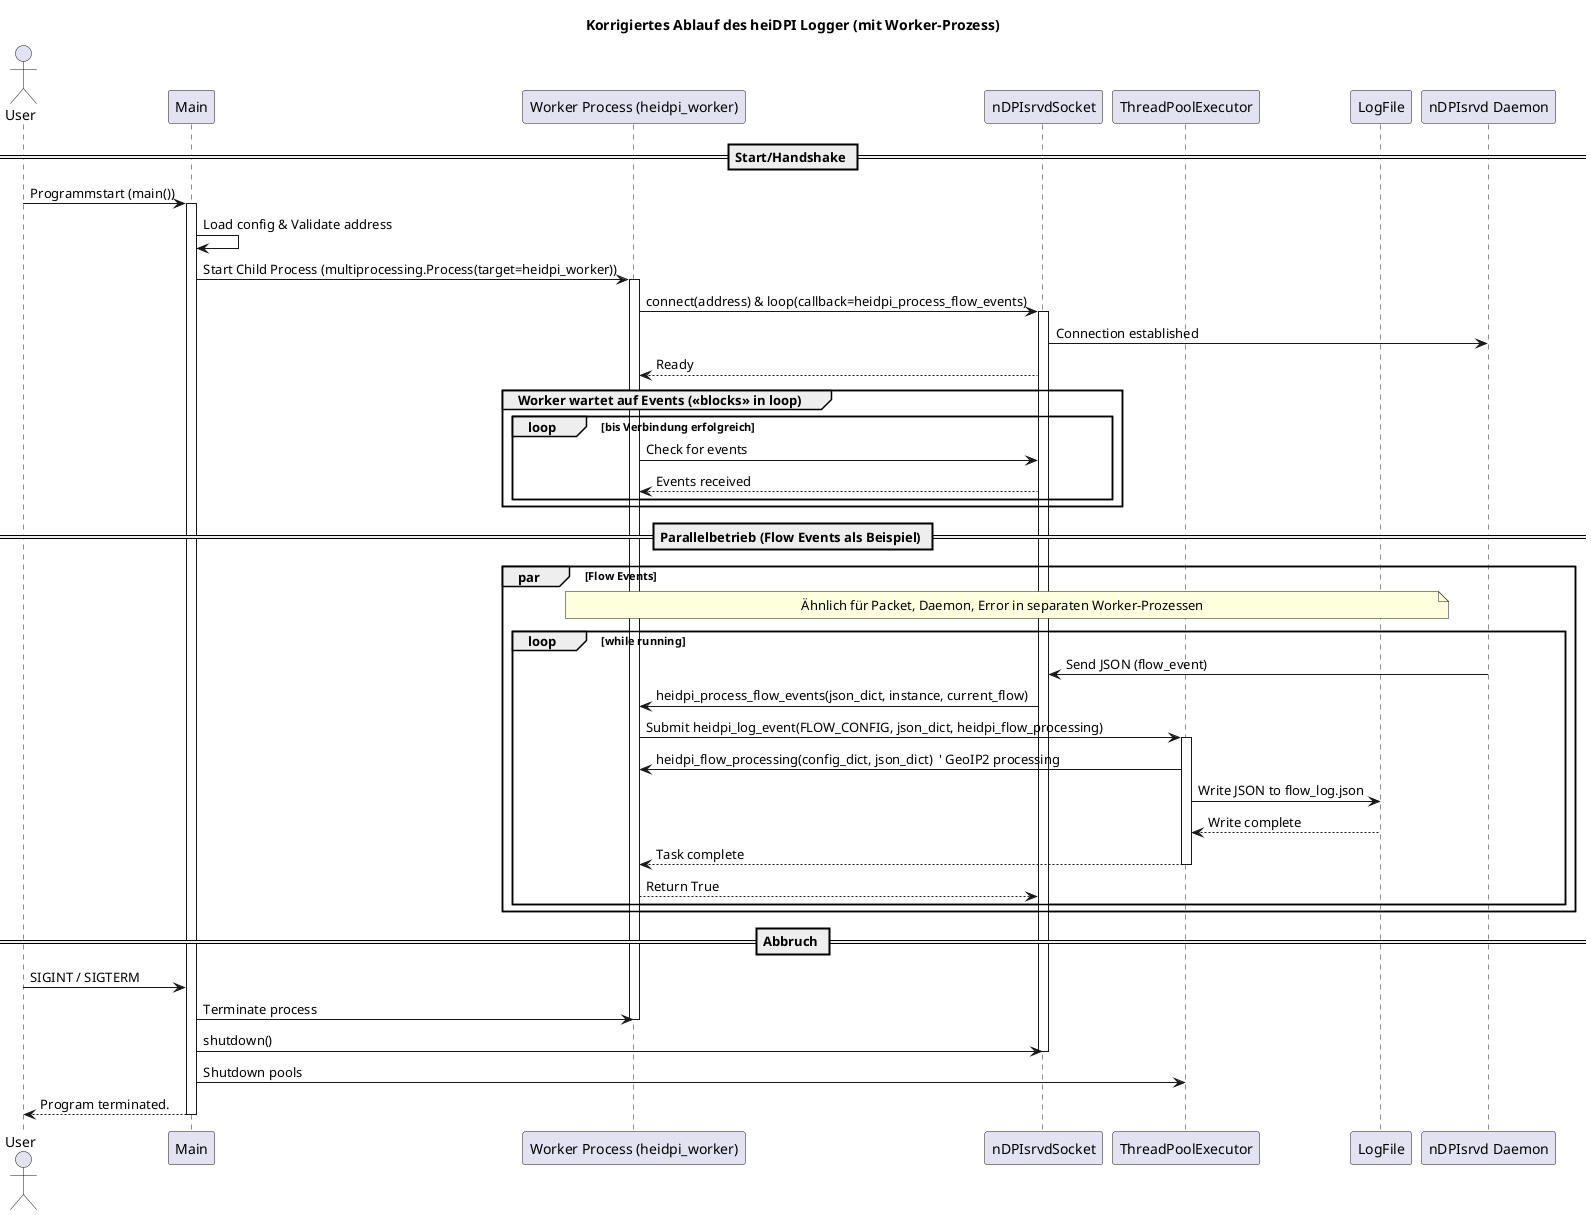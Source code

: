 @startuml
title Korrigiertes Ablauf des heiDPI Logger (mit Worker-Prozess)

actor User
participant Main as "Main"
participant Worker as "Worker Process (heidpi_worker)"
participant nDPIsrvdSocket as "nDPIsrvdSocket"
participant ThreadPool as "ThreadPoolExecutor"
participant LogFile as "LogFile"
participant Daemon as "nDPIsrvd Daemon"

== Start/Handshake ==
User -> Main: Programmstart (main())
activate Main
Main -> Main: Load config & Validate address
Main -> Worker: Start Child Process (multiprocessing.Process(target=heidpi_worker))
activate Worker
Worker -> nDPIsrvdSocket: connect(address) & loop(callback=heidpi_process_flow_events)
activate nDPIsrvdSocket
nDPIsrvdSocket -> Daemon: Connection established
nDPIsrvdSocket --> Worker: Ready

group Worker wartet auf Events («blocks» in loop)
  loop bis Verbindung erfolgreich
    Worker -> nDPIsrvdSocket: Check for events
    nDPIsrvdSocket --> Worker: Events received
  end
end

== Parallelbetrieb (Flow Events als Beispiel) ==
par Flow Events
      note over Worker,LogFile
        Ähnlich für Packet, Daemon, Error in separaten Worker-Prozessen
      end note
  loop while running
    Daemon -> nDPIsrvdSocket: Send JSON (flow_event)
    nDPIsrvdSocket -> Worker: heidpi_process_flow_events(json_dict, instance, current_flow)
    Worker -> ThreadPool: Submit heidpi_log_event(FLOW_CONFIG, json_dict, heidpi_flow_processing)
    activate ThreadPool
    ThreadPool -> Worker: heidpi_flow_processing(config_dict, json_dict)  ' GeoIP2 processing
    ThreadPool -> LogFile: Write JSON to flow_log.json
    LogFile --> ThreadPool: Write complete
    ThreadPool --> Worker: Task complete
    deactivate ThreadPool
    Worker --> nDPIsrvdSocket: Return True
  end
end

== Abbruch ==
User -> Main: SIGINT / SIGTERM
Main -> Worker: Terminate process
deactivate Worker
Main -> nDPIsrvdSocket: shutdown()
deactivate nDPIsrvdSocket
Main -> ThreadPool: Shutdown pools
deactivate ThreadPool
Main --> User: Program terminated.
deactivate Main

@enduml